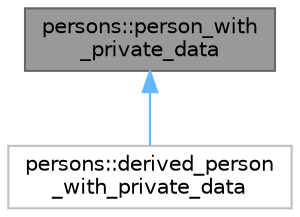 digraph "persons::person_with_private_data"
{
 // LATEX_PDF_SIZE
  bgcolor="transparent";
  edge [fontname=Helvetica,fontsize=10,labelfontname=Helvetica,labelfontsize=10];
  node [fontname=Helvetica,fontsize=10,shape=box,height=0.2,width=0.4];
  Node1 [id="Node000001",label="persons::person_with\l_private_data",height=0.2,width=0.4,color="gray40", fillcolor="grey60", style="filled", fontcolor="black",tooltip=" "];
  Node1 -> Node2 [id="edge1_Node000001_Node000002",dir="back",color="steelblue1",style="solid",tooltip=" "];
  Node2 [id="Node000002",label="persons::derived_person\l_with_private_data",height=0.2,width=0.4,color="grey75", fillcolor="white", style="filled",URL="$classpersons_1_1derived__person__with__private__data.html",tooltip=" "];
}
